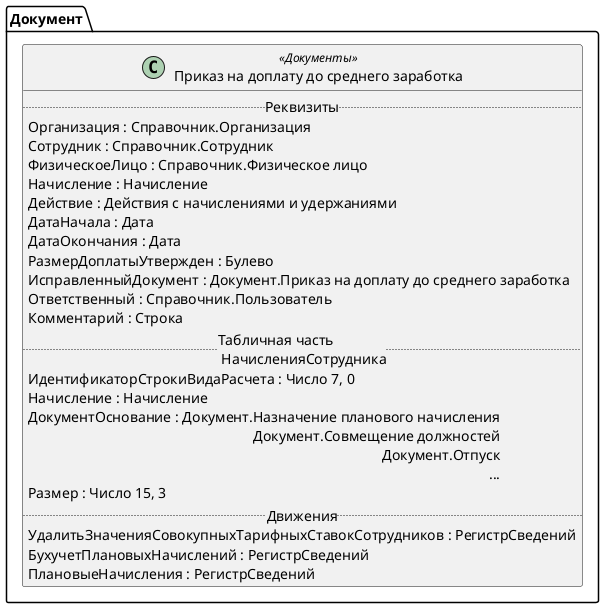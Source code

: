 ﻿@startuml ПриказНаДоплатуДоСреднегоЗаработка
'!include templates.wsd
'..\include templates.wsd
class Документ.ПриказНаДоплатуДоСреднегоЗаработка as "Приказ на доплату до среднего заработка" <<Документы>>
{
..Реквизиты..
Организация : Справочник.Организация
Сотрудник : Справочник.Сотрудник
ФизическоеЛицо : Справочник.Физическое лицо
Начисление : Начисление
Действие : Действия с начислениями и удержаниями
ДатаНачала : Дата
ДатаОкончания : Дата
РазмерДоплатыУтвержден : Булево
ИсправленныйДокумент : Документ.Приказ на доплату до среднего заработка
Ответственный : Справочник.Пользователь
Комментарий : Строка
..Табличная часть \n НачисленияСотрудника..
ИдентификаторСтрокиВидаРасчета : Число 7, 0
Начисление : Начисление
ДокументОснование : Документ.Назначение планового начисления\rДокумент.Совмещение должностей\rДокумент.Отпуск\r...
Размер : Число 15, 3
..Движения..
УдалитьЗначенияСовокупныхТарифныхСтавокСотрудников : РегистрСведений
БухучетПлановыхНачислений : РегистрСведений
ПлановыеНачисления : РегистрСведений
}
@enduml
